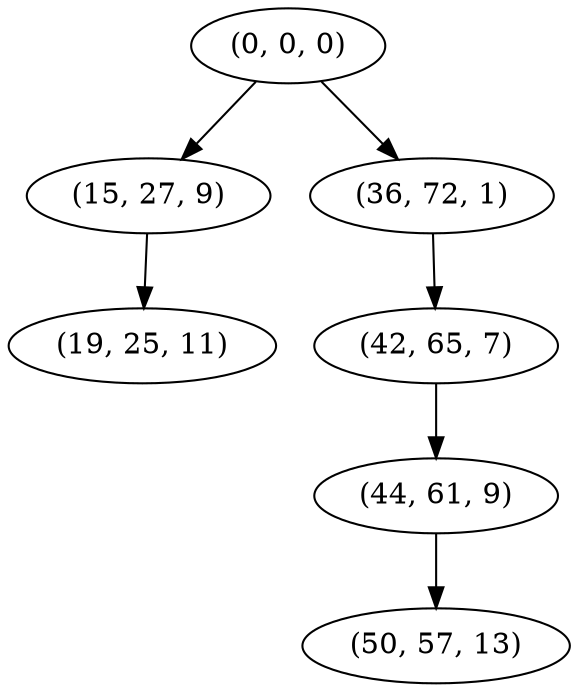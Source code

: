 digraph tree {
    "(0, 0, 0)";
    "(15, 27, 9)";
    "(19, 25, 11)";
    "(36, 72, 1)";
    "(42, 65, 7)";
    "(44, 61, 9)";
    "(50, 57, 13)";
    "(0, 0, 0)" -> "(15, 27, 9)";
    "(0, 0, 0)" -> "(36, 72, 1)";
    "(15, 27, 9)" -> "(19, 25, 11)";
    "(36, 72, 1)" -> "(42, 65, 7)";
    "(42, 65, 7)" -> "(44, 61, 9)";
    "(44, 61, 9)" -> "(50, 57, 13)";
}
